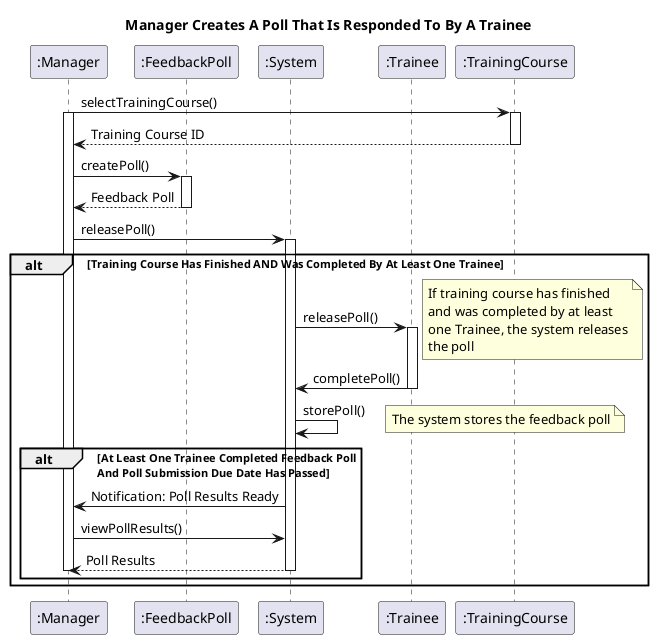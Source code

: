 @startuml
' title "Manager Collects Trainee Feedback Poll"
title Manager Creates A Poll That Is Responded To By A Trainee
participant ":Manager" as manager
participant ":FeedbackPoll" as feedback
participant ":System" as system
participant ":Trainee" as trainee
participant ":TrainingCourse" as trainingCourse

manager -> trainingCourse : selectTrainingCourse()
activate manager
activate trainingCourse
trainingCourse --> manager : Training Course ID
deactivate trainingCourse
manager -> feedback : createPoll()
activate feedback
feedback --> manager : Feedback Poll
deactivate feedback
manager -> system : releasePoll()
' feedback -> system : Notification: Poll Ready
activate system

alt Training Course Has Finished AND Was Completed By At Least One Trainee
    system -> trainee : releasePoll()  
    activate trainee
    note right: If training course has finished\nand was completed by at least\none Trainee, the system releases\nthe poll
    trainee -> system : completePoll()
    deactivate trainee
    system -> system : storePoll()            
    note right: The system stores the feedback poll

    alt At Least One Trainee Completed Feedback Poll\nAnd Poll Submission Due Date Has Passed
        system -> manager : Notification: Poll Results Ready
        manager -> system : viewPollResults()
        system --> manager : Poll Results
        deactivate system
        deactivate feedback
        deactivate manager
    end
end

@enduml